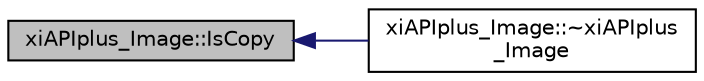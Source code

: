 digraph "xiAPIplus_Image::IsCopy"
{
  edge [fontname="Helvetica",fontsize="10",labelfontname="Helvetica",labelfontsize="10"];
  node [fontname="Helvetica",fontsize="10",shape=record];
  rankdir="LR";
  Node70 [label="xiAPIplus_Image::IsCopy",height=0.2,width=0.4,color="black", fillcolor="grey75", style="filled", fontcolor="black"];
  Node70 -> Node71 [dir="back",color="midnightblue",fontsize="10",style="solid",fontname="Helvetica"];
  Node71 [label="xiAPIplus_Image::~xiAPIplus\l_Image",height=0.2,width=0.4,color="black", fillcolor="white", style="filled",URL="$classxi_a_p_iplus___image.html#a6614188c6fdcfa24f2e7148b002faf90"];
}
